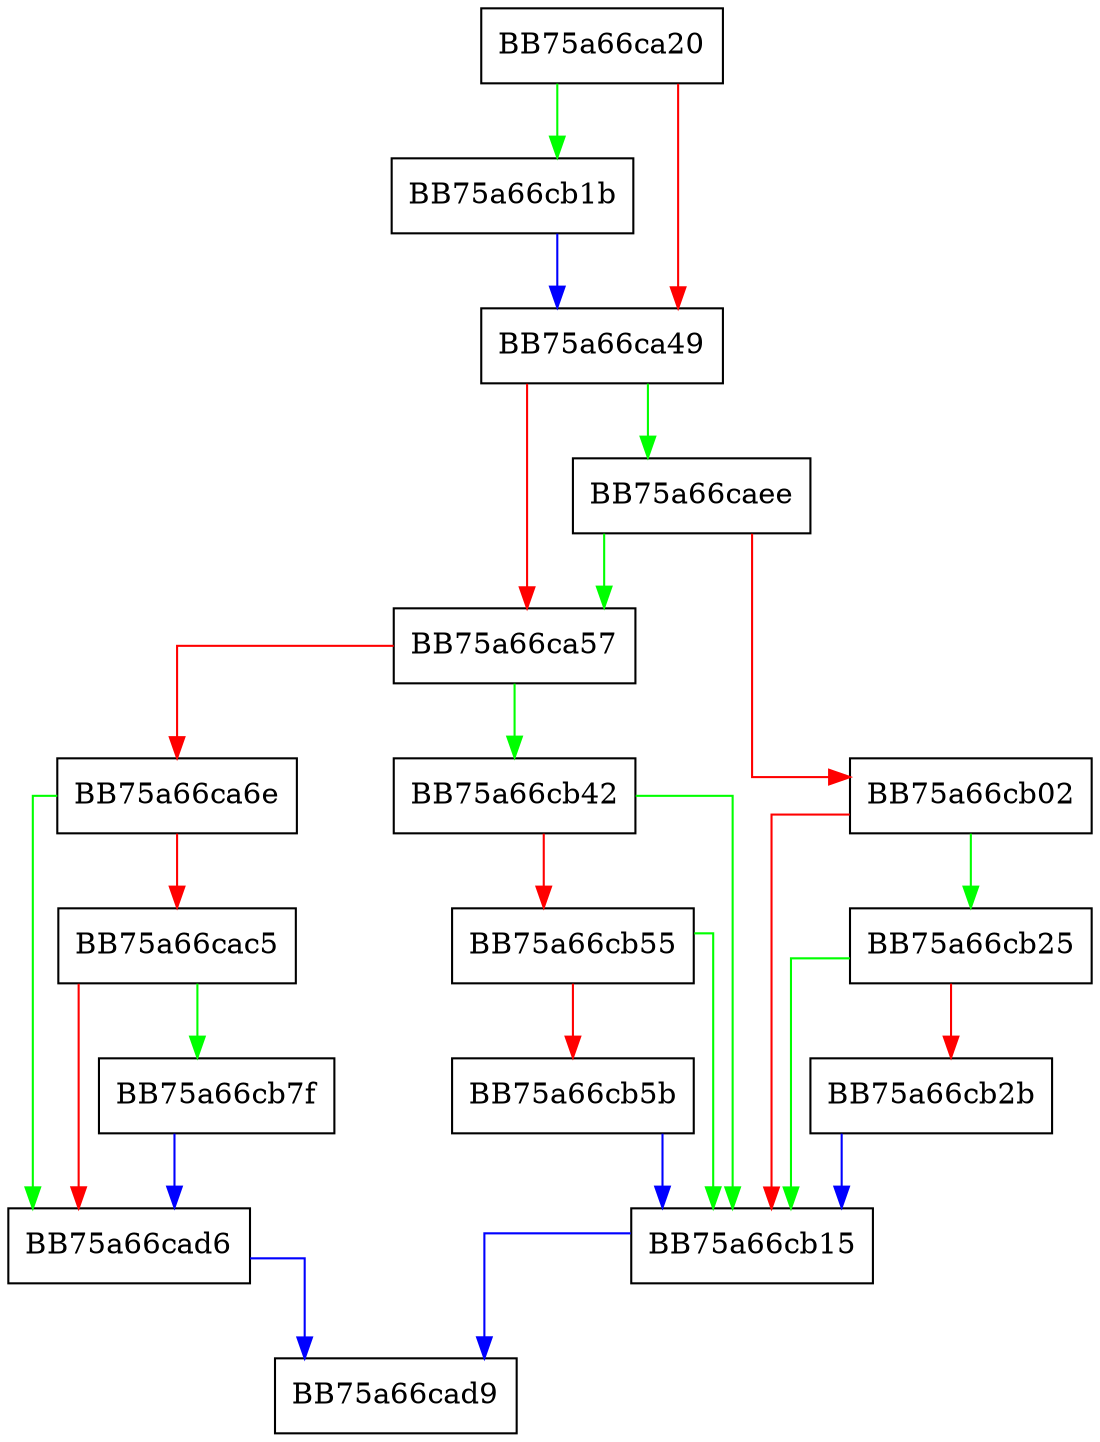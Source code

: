 digraph Read {
  node [shape="box"];
  graph [splines=ortho];
  BB75a66ca20 -> BB75a66cb1b [color="green"];
  BB75a66ca20 -> BB75a66ca49 [color="red"];
  BB75a66ca49 -> BB75a66caee [color="green"];
  BB75a66ca49 -> BB75a66ca57 [color="red"];
  BB75a66ca57 -> BB75a66cb42 [color="green"];
  BB75a66ca57 -> BB75a66ca6e [color="red"];
  BB75a66ca6e -> BB75a66cad6 [color="green"];
  BB75a66ca6e -> BB75a66cac5 [color="red"];
  BB75a66cac5 -> BB75a66cb7f [color="green"];
  BB75a66cac5 -> BB75a66cad6 [color="red"];
  BB75a66cad6 -> BB75a66cad9 [color="blue"];
  BB75a66caee -> BB75a66ca57 [color="green"];
  BB75a66caee -> BB75a66cb02 [color="red"];
  BB75a66cb02 -> BB75a66cb25 [color="green"];
  BB75a66cb02 -> BB75a66cb15 [color="red"];
  BB75a66cb15 -> BB75a66cad9 [color="blue"];
  BB75a66cb1b -> BB75a66ca49 [color="blue"];
  BB75a66cb25 -> BB75a66cb15 [color="green"];
  BB75a66cb25 -> BB75a66cb2b [color="red"];
  BB75a66cb2b -> BB75a66cb15 [color="blue"];
  BB75a66cb42 -> BB75a66cb15 [color="green"];
  BB75a66cb42 -> BB75a66cb55 [color="red"];
  BB75a66cb55 -> BB75a66cb15 [color="green"];
  BB75a66cb55 -> BB75a66cb5b [color="red"];
  BB75a66cb5b -> BB75a66cb15 [color="blue"];
  BB75a66cb7f -> BB75a66cad6 [color="blue"];
}